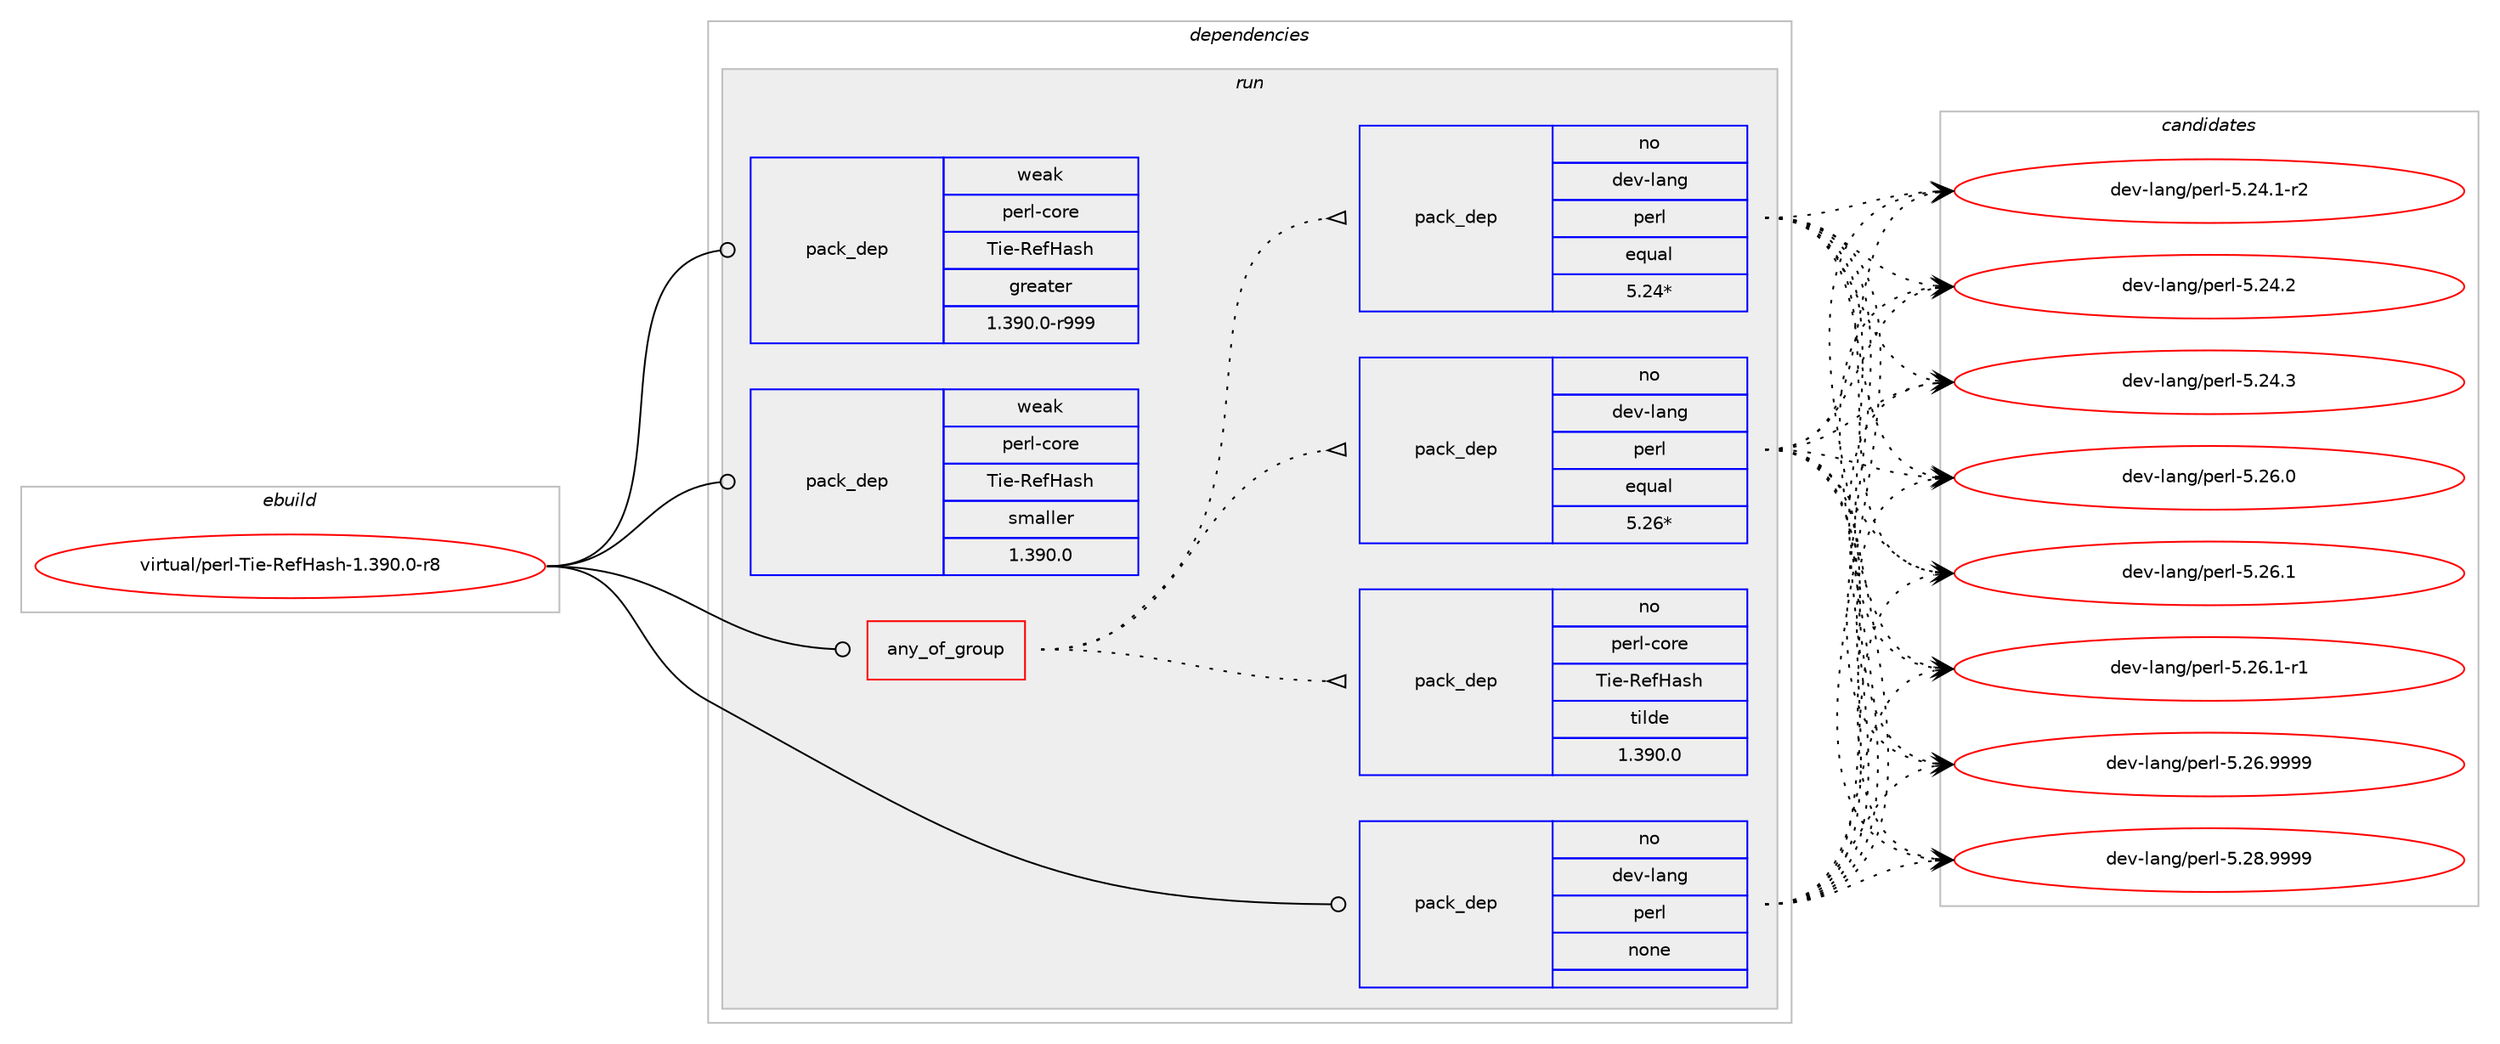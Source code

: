 digraph prolog {

# *************
# Graph options
# *************

newrank=true;
concentrate=true;
compound=true;
graph [rankdir=LR,fontname=Helvetica,fontsize=10,ranksep=1.5];#, ranksep=2.5, nodesep=0.2];
edge  [arrowhead=vee];
node  [fontname=Helvetica,fontsize=10];

# **********
# The ebuild
# **********

subgraph cluster_leftcol {
color=gray;
rank=same;
label=<<i>ebuild</i>>;
id [label="virtual/perl-Tie-RefHash-1.390.0-r8", color=red, width=4, href="../virtual/perl-Tie-RefHash-1.390.0-r8.svg"];
}

# ****************
# The dependencies
# ****************

subgraph cluster_midcol {
color=gray;
label=<<i>dependencies</i>>;
subgraph cluster_compile {
fillcolor="#eeeeee";
style=filled;
label=<<i>compile</i>>;
}
subgraph cluster_compileandrun {
fillcolor="#eeeeee";
style=filled;
label=<<i>compile and run</i>>;
}
subgraph cluster_run {
fillcolor="#eeeeee";
style=filled;
label=<<i>run</i>>;
subgraph any80 {
dependency5168 [label=<<TABLE BORDER="0" CELLBORDER="1" CELLSPACING="0" CELLPADDING="4"><TR><TD CELLPADDING="10">any_of_group</TD></TR></TABLE>>, shape=none, color=red];subgraph pack4490 {
dependency5169 [label=<<TABLE BORDER="0" CELLBORDER="1" CELLSPACING="0" CELLPADDING="4" WIDTH="220"><TR><TD ROWSPAN="6" CELLPADDING="30">pack_dep</TD></TR><TR><TD WIDTH="110">no</TD></TR><TR><TD>dev-lang</TD></TR><TR><TD>perl</TD></TR><TR><TD>equal</TD></TR><TR><TD>5.26*</TD></TR></TABLE>>, shape=none, color=blue];
}
dependency5168:e -> dependency5169:w [weight=20,style="dotted",arrowhead="oinv"];
subgraph pack4491 {
dependency5170 [label=<<TABLE BORDER="0" CELLBORDER="1" CELLSPACING="0" CELLPADDING="4" WIDTH="220"><TR><TD ROWSPAN="6" CELLPADDING="30">pack_dep</TD></TR><TR><TD WIDTH="110">no</TD></TR><TR><TD>dev-lang</TD></TR><TR><TD>perl</TD></TR><TR><TD>equal</TD></TR><TR><TD>5.24*</TD></TR></TABLE>>, shape=none, color=blue];
}
dependency5168:e -> dependency5170:w [weight=20,style="dotted",arrowhead="oinv"];
subgraph pack4492 {
dependency5171 [label=<<TABLE BORDER="0" CELLBORDER="1" CELLSPACING="0" CELLPADDING="4" WIDTH="220"><TR><TD ROWSPAN="6" CELLPADDING="30">pack_dep</TD></TR><TR><TD WIDTH="110">no</TD></TR><TR><TD>perl-core</TD></TR><TR><TD>Tie-RefHash</TD></TR><TR><TD>tilde</TD></TR><TR><TD>1.390.0</TD></TR></TABLE>>, shape=none, color=blue];
}
dependency5168:e -> dependency5171:w [weight=20,style="dotted",arrowhead="oinv"];
}
id:e -> dependency5168:w [weight=20,style="solid",arrowhead="odot"];
subgraph pack4493 {
dependency5172 [label=<<TABLE BORDER="0" CELLBORDER="1" CELLSPACING="0" CELLPADDING="4" WIDTH="220"><TR><TD ROWSPAN="6" CELLPADDING="30">pack_dep</TD></TR><TR><TD WIDTH="110">no</TD></TR><TR><TD>dev-lang</TD></TR><TR><TD>perl</TD></TR><TR><TD>none</TD></TR><TR><TD></TD></TR></TABLE>>, shape=none, color=blue];
}
id:e -> dependency5172:w [weight=20,style="solid",arrowhead="odot"];
subgraph pack4494 {
dependency5173 [label=<<TABLE BORDER="0" CELLBORDER="1" CELLSPACING="0" CELLPADDING="4" WIDTH="220"><TR><TD ROWSPAN="6" CELLPADDING="30">pack_dep</TD></TR><TR><TD WIDTH="110">weak</TD></TR><TR><TD>perl-core</TD></TR><TR><TD>Tie-RefHash</TD></TR><TR><TD>greater</TD></TR><TR><TD>1.390.0-r999</TD></TR></TABLE>>, shape=none, color=blue];
}
id:e -> dependency5173:w [weight=20,style="solid",arrowhead="odot"];
subgraph pack4495 {
dependency5174 [label=<<TABLE BORDER="0" CELLBORDER="1" CELLSPACING="0" CELLPADDING="4" WIDTH="220"><TR><TD ROWSPAN="6" CELLPADDING="30">pack_dep</TD></TR><TR><TD WIDTH="110">weak</TD></TR><TR><TD>perl-core</TD></TR><TR><TD>Tie-RefHash</TD></TR><TR><TD>smaller</TD></TR><TR><TD>1.390.0</TD></TR></TABLE>>, shape=none, color=blue];
}
id:e -> dependency5174:w [weight=20,style="solid",arrowhead="odot"];
}
}

# **************
# The candidates
# **************

subgraph cluster_choices {
rank=same;
color=gray;
label=<<i>candidates</i>>;

subgraph choice4490 {
color=black;
nodesep=1;
choice100101118451089711010347112101114108455346505246494511450 [label="dev-lang/perl-5.24.1-r2", color=red, width=4,href="../dev-lang/perl-5.24.1-r2.svg"];
choice10010111845108971101034711210111410845534650524650 [label="dev-lang/perl-5.24.2", color=red, width=4,href="../dev-lang/perl-5.24.2.svg"];
choice10010111845108971101034711210111410845534650524651 [label="dev-lang/perl-5.24.3", color=red, width=4,href="../dev-lang/perl-5.24.3.svg"];
choice10010111845108971101034711210111410845534650544648 [label="dev-lang/perl-5.26.0", color=red, width=4,href="../dev-lang/perl-5.26.0.svg"];
choice10010111845108971101034711210111410845534650544649 [label="dev-lang/perl-5.26.1", color=red, width=4,href="../dev-lang/perl-5.26.1.svg"];
choice100101118451089711010347112101114108455346505446494511449 [label="dev-lang/perl-5.26.1-r1", color=red, width=4,href="../dev-lang/perl-5.26.1-r1.svg"];
choice10010111845108971101034711210111410845534650544657575757 [label="dev-lang/perl-5.26.9999", color=red, width=4,href="../dev-lang/perl-5.26.9999.svg"];
choice10010111845108971101034711210111410845534650564657575757 [label="dev-lang/perl-5.28.9999", color=red, width=4,href="../dev-lang/perl-5.28.9999.svg"];
dependency5169:e -> choice100101118451089711010347112101114108455346505246494511450:w [style=dotted,weight="100"];
dependency5169:e -> choice10010111845108971101034711210111410845534650524650:w [style=dotted,weight="100"];
dependency5169:e -> choice10010111845108971101034711210111410845534650524651:w [style=dotted,weight="100"];
dependency5169:e -> choice10010111845108971101034711210111410845534650544648:w [style=dotted,weight="100"];
dependency5169:e -> choice10010111845108971101034711210111410845534650544649:w [style=dotted,weight="100"];
dependency5169:e -> choice100101118451089711010347112101114108455346505446494511449:w [style=dotted,weight="100"];
dependency5169:e -> choice10010111845108971101034711210111410845534650544657575757:w [style=dotted,weight="100"];
dependency5169:e -> choice10010111845108971101034711210111410845534650564657575757:w [style=dotted,weight="100"];
}
subgraph choice4491 {
color=black;
nodesep=1;
choice100101118451089711010347112101114108455346505246494511450 [label="dev-lang/perl-5.24.1-r2", color=red, width=4,href="../dev-lang/perl-5.24.1-r2.svg"];
choice10010111845108971101034711210111410845534650524650 [label="dev-lang/perl-5.24.2", color=red, width=4,href="../dev-lang/perl-5.24.2.svg"];
choice10010111845108971101034711210111410845534650524651 [label="dev-lang/perl-5.24.3", color=red, width=4,href="../dev-lang/perl-5.24.3.svg"];
choice10010111845108971101034711210111410845534650544648 [label="dev-lang/perl-5.26.0", color=red, width=4,href="../dev-lang/perl-5.26.0.svg"];
choice10010111845108971101034711210111410845534650544649 [label="dev-lang/perl-5.26.1", color=red, width=4,href="../dev-lang/perl-5.26.1.svg"];
choice100101118451089711010347112101114108455346505446494511449 [label="dev-lang/perl-5.26.1-r1", color=red, width=4,href="../dev-lang/perl-5.26.1-r1.svg"];
choice10010111845108971101034711210111410845534650544657575757 [label="dev-lang/perl-5.26.9999", color=red, width=4,href="../dev-lang/perl-5.26.9999.svg"];
choice10010111845108971101034711210111410845534650564657575757 [label="dev-lang/perl-5.28.9999", color=red, width=4,href="../dev-lang/perl-5.28.9999.svg"];
dependency5170:e -> choice100101118451089711010347112101114108455346505246494511450:w [style=dotted,weight="100"];
dependency5170:e -> choice10010111845108971101034711210111410845534650524650:w [style=dotted,weight="100"];
dependency5170:e -> choice10010111845108971101034711210111410845534650524651:w [style=dotted,weight="100"];
dependency5170:e -> choice10010111845108971101034711210111410845534650544648:w [style=dotted,weight="100"];
dependency5170:e -> choice10010111845108971101034711210111410845534650544649:w [style=dotted,weight="100"];
dependency5170:e -> choice100101118451089711010347112101114108455346505446494511449:w [style=dotted,weight="100"];
dependency5170:e -> choice10010111845108971101034711210111410845534650544657575757:w [style=dotted,weight="100"];
dependency5170:e -> choice10010111845108971101034711210111410845534650564657575757:w [style=dotted,weight="100"];
}
subgraph choice4492 {
color=black;
nodesep=1;
}
subgraph choice4493 {
color=black;
nodesep=1;
choice100101118451089711010347112101114108455346505246494511450 [label="dev-lang/perl-5.24.1-r2", color=red, width=4,href="../dev-lang/perl-5.24.1-r2.svg"];
choice10010111845108971101034711210111410845534650524650 [label="dev-lang/perl-5.24.2", color=red, width=4,href="../dev-lang/perl-5.24.2.svg"];
choice10010111845108971101034711210111410845534650524651 [label="dev-lang/perl-5.24.3", color=red, width=4,href="../dev-lang/perl-5.24.3.svg"];
choice10010111845108971101034711210111410845534650544648 [label="dev-lang/perl-5.26.0", color=red, width=4,href="../dev-lang/perl-5.26.0.svg"];
choice10010111845108971101034711210111410845534650544649 [label="dev-lang/perl-5.26.1", color=red, width=4,href="../dev-lang/perl-5.26.1.svg"];
choice100101118451089711010347112101114108455346505446494511449 [label="dev-lang/perl-5.26.1-r1", color=red, width=4,href="../dev-lang/perl-5.26.1-r1.svg"];
choice10010111845108971101034711210111410845534650544657575757 [label="dev-lang/perl-5.26.9999", color=red, width=4,href="../dev-lang/perl-5.26.9999.svg"];
choice10010111845108971101034711210111410845534650564657575757 [label="dev-lang/perl-5.28.9999", color=red, width=4,href="../dev-lang/perl-5.28.9999.svg"];
dependency5172:e -> choice100101118451089711010347112101114108455346505246494511450:w [style=dotted,weight="100"];
dependency5172:e -> choice10010111845108971101034711210111410845534650524650:w [style=dotted,weight="100"];
dependency5172:e -> choice10010111845108971101034711210111410845534650524651:w [style=dotted,weight="100"];
dependency5172:e -> choice10010111845108971101034711210111410845534650544648:w [style=dotted,weight="100"];
dependency5172:e -> choice10010111845108971101034711210111410845534650544649:w [style=dotted,weight="100"];
dependency5172:e -> choice100101118451089711010347112101114108455346505446494511449:w [style=dotted,weight="100"];
dependency5172:e -> choice10010111845108971101034711210111410845534650544657575757:w [style=dotted,weight="100"];
dependency5172:e -> choice10010111845108971101034711210111410845534650564657575757:w [style=dotted,weight="100"];
}
subgraph choice4494 {
color=black;
nodesep=1;
}
subgraph choice4495 {
color=black;
nodesep=1;
}
}

}
